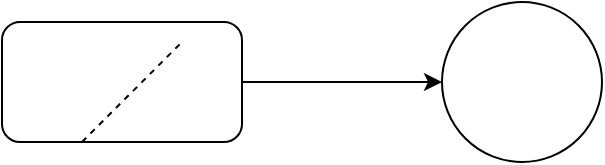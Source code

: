 <mxfile version="23.1.1" type="device">
  <diagram name="Página-1" id="mDMp3vT1Z1gvCx3xDoLJ">
    <mxGraphModel dx="1339" dy="785" grid="1" gridSize="10" guides="1" tooltips="1" connect="1" arrows="1" fold="1" page="1" pageScale="1" pageWidth="827" pageHeight="1169" math="0" shadow="0">
      <root>
        <mxCell id="0" />
        <mxCell id="1" parent="0" />
        <mxCell id="Pb96vG1NCiUh-c-Fs616-4" value="" style="edgeStyle=orthogonalEdgeStyle;rounded=0;orthogonalLoop=1;jettySize=auto;html=1;" edge="1" parent="1" source="Pb96vG1NCiUh-c-Fs616-1" target="Pb96vG1NCiUh-c-Fs616-3">
          <mxGeometry relative="1" as="geometry" />
        </mxCell>
        <mxCell id="Pb96vG1NCiUh-c-Fs616-1" value="" style="rounded=1;whiteSpace=wrap;html=1;" vertex="1" parent="1">
          <mxGeometry x="350" y="370" width="120" height="60" as="geometry" />
        </mxCell>
        <mxCell id="Pb96vG1NCiUh-c-Fs616-2" value="" style="endArrow=none;dashed=1;html=1;rounded=0;" edge="1" parent="1">
          <mxGeometry width="50" height="50" relative="1" as="geometry">
            <mxPoint x="390" y="430" as="sourcePoint" />
            <mxPoint x="440" y="380" as="targetPoint" />
          </mxGeometry>
        </mxCell>
        <mxCell id="Pb96vG1NCiUh-c-Fs616-3" value="" style="ellipse;whiteSpace=wrap;html=1;rounded=1;" vertex="1" parent="1">
          <mxGeometry x="570" y="360" width="80" height="80" as="geometry" />
        </mxCell>
      </root>
    </mxGraphModel>
  </diagram>
</mxfile>
